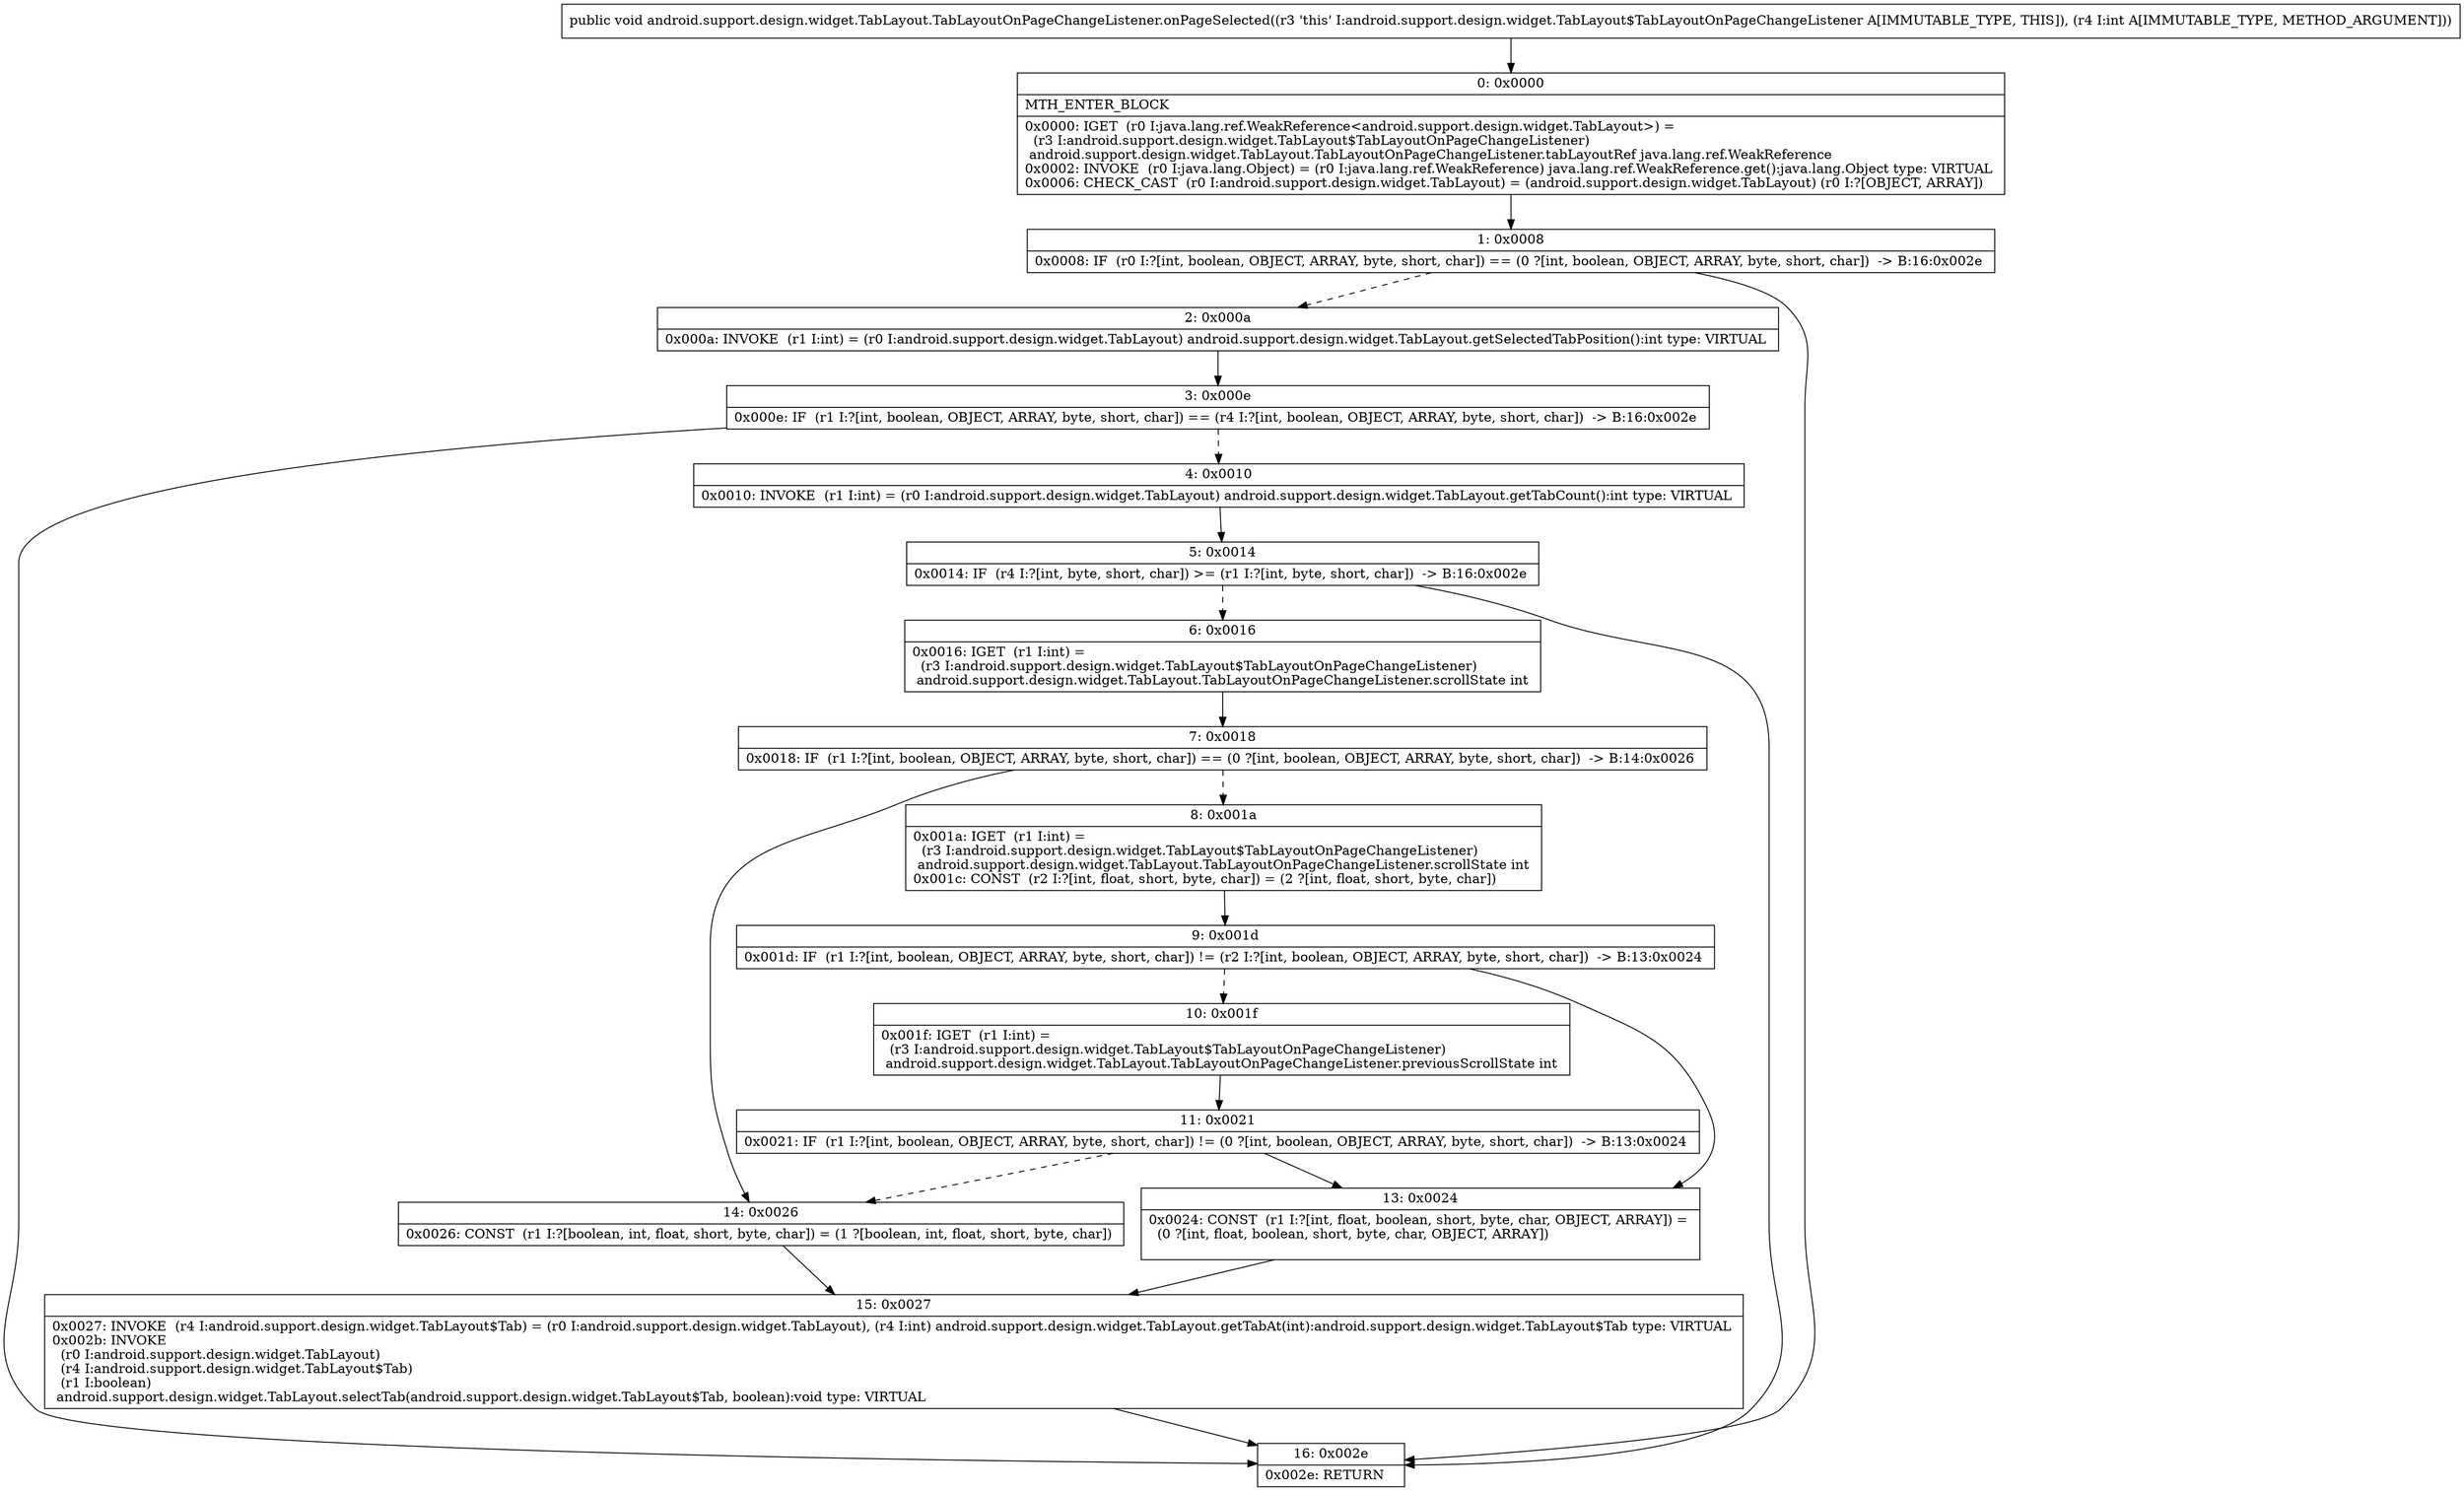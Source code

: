 digraph "CFG forandroid.support.design.widget.TabLayout.TabLayoutOnPageChangeListener.onPageSelected(I)V" {
Node_0 [shape=record,label="{0\:\ 0x0000|MTH_ENTER_BLOCK\l|0x0000: IGET  (r0 I:java.lang.ref.WeakReference\<android.support.design.widget.TabLayout\>) = \l  (r3 I:android.support.design.widget.TabLayout$TabLayoutOnPageChangeListener)\l android.support.design.widget.TabLayout.TabLayoutOnPageChangeListener.tabLayoutRef java.lang.ref.WeakReference \l0x0002: INVOKE  (r0 I:java.lang.Object) = (r0 I:java.lang.ref.WeakReference) java.lang.ref.WeakReference.get():java.lang.Object type: VIRTUAL \l0x0006: CHECK_CAST  (r0 I:android.support.design.widget.TabLayout) = (android.support.design.widget.TabLayout) (r0 I:?[OBJECT, ARRAY]) \l}"];
Node_1 [shape=record,label="{1\:\ 0x0008|0x0008: IF  (r0 I:?[int, boolean, OBJECT, ARRAY, byte, short, char]) == (0 ?[int, boolean, OBJECT, ARRAY, byte, short, char])  \-\> B:16:0x002e \l}"];
Node_2 [shape=record,label="{2\:\ 0x000a|0x000a: INVOKE  (r1 I:int) = (r0 I:android.support.design.widget.TabLayout) android.support.design.widget.TabLayout.getSelectedTabPosition():int type: VIRTUAL \l}"];
Node_3 [shape=record,label="{3\:\ 0x000e|0x000e: IF  (r1 I:?[int, boolean, OBJECT, ARRAY, byte, short, char]) == (r4 I:?[int, boolean, OBJECT, ARRAY, byte, short, char])  \-\> B:16:0x002e \l}"];
Node_4 [shape=record,label="{4\:\ 0x0010|0x0010: INVOKE  (r1 I:int) = (r0 I:android.support.design.widget.TabLayout) android.support.design.widget.TabLayout.getTabCount():int type: VIRTUAL \l}"];
Node_5 [shape=record,label="{5\:\ 0x0014|0x0014: IF  (r4 I:?[int, byte, short, char]) \>= (r1 I:?[int, byte, short, char])  \-\> B:16:0x002e \l}"];
Node_6 [shape=record,label="{6\:\ 0x0016|0x0016: IGET  (r1 I:int) = \l  (r3 I:android.support.design.widget.TabLayout$TabLayoutOnPageChangeListener)\l android.support.design.widget.TabLayout.TabLayoutOnPageChangeListener.scrollState int \l}"];
Node_7 [shape=record,label="{7\:\ 0x0018|0x0018: IF  (r1 I:?[int, boolean, OBJECT, ARRAY, byte, short, char]) == (0 ?[int, boolean, OBJECT, ARRAY, byte, short, char])  \-\> B:14:0x0026 \l}"];
Node_8 [shape=record,label="{8\:\ 0x001a|0x001a: IGET  (r1 I:int) = \l  (r3 I:android.support.design.widget.TabLayout$TabLayoutOnPageChangeListener)\l android.support.design.widget.TabLayout.TabLayoutOnPageChangeListener.scrollState int \l0x001c: CONST  (r2 I:?[int, float, short, byte, char]) = (2 ?[int, float, short, byte, char]) \l}"];
Node_9 [shape=record,label="{9\:\ 0x001d|0x001d: IF  (r1 I:?[int, boolean, OBJECT, ARRAY, byte, short, char]) != (r2 I:?[int, boolean, OBJECT, ARRAY, byte, short, char])  \-\> B:13:0x0024 \l}"];
Node_10 [shape=record,label="{10\:\ 0x001f|0x001f: IGET  (r1 I:int) = \l  (r3 I:android.support.design.widget.TabLayout$TabLayoutOnPageChangeListener)\l android.support.design.widget.TabLayout.TabLayoutOnPageChangeListener.previousScrollState int \l}"];
Node_11 [shape=record,label="{11\:\ 0x0021|0x0021: IF  (r1 I:?[int, boolean, OBJECT, ARRAY, byte, short, char]) != (0 ?[int, boolean, OBJECT, ARRAY, byte, short, char])  \-\> B:13:0x0024 \l}"];
Node_13 [shape=record,label="{13\:\ 0x0024|0x0024: CONST  (r1 I:?[int, float, boolean, short, byte, char, OBJECT, ARRAY]) = \l  (0 ?[int, float, boolean, short, byte, char, OBJECT, ARRAY])\l \l}"];
Node_14 [shape=record,label="{14\:\ 0x0026|0x0026: CONST  (r1 I:?[boolean, int, float, short, byte, char]) = (1 ?[boolean, int, float, short, byte, char]) \l}"];
Node_15 [shape=record,label="{15\:\ 0x0027|0x0027: INVOKE  (r4 I:android.support.design.widget.TabLayout$Tab) = (r0 I:android.support.design.widget.TabLayout), (r4 I:int) android.support.design.widget.TabLayout.getTabAt(int):android.support.design.widget.TabLayout$Tab type: VIRTUAL \l0x002b: INVOKE  \l  (r0 I:android.support.design.widget.TabLayout)\l  (r4 I:android.support.design.widget.TabLayout$Tab)\l  (r1 I:boolean)\l android.support.design.widget.TabLayout.selectTab(android.support.design.widget.TabLayout$Tab, boolean):void type: VIRTUAL \l}"];
Node_16 [shape=record,label="{16\:\ 0x002e|0x002e: RETURN   \l}"];
MethodNode[shape=record,label="{public void android.support.design.widget.TabLayout.TabLayoutOnPageChangeListener.onPageSelected((r3 'this' I:android.support.design.widget.TabLayout$TabLayoutOnPageChangeListener A[IMMUTABLE_TYPE, THIS]), (r4 I:int A[IMMUTABLE_TYPE, METHOD_ARGUMENT])) }"];
MethodNode -> Node_0;
Node_0 -> Node_1;
Node_1 -> Node_2[style=dashed];
Node_1 -> Node_16;
Node_2 -> Node_3;
Node_3 -> Node_4[style=dashed];
Node_3 -> Node_16;
Node_4 -> Node_5;
Node_5 -> Node_6[style=dashed];
Node_5 -> Node_16;
Node_6 -> Node_7;
Node_7 -> Node_8[style=dashed];
Node_7 -> Node_14;
Node_8 -> Node_9;
Node_9 -> Node_10[style=dashed];
Node_9 -> Node_13;
Node_10 -> Node_11;
Node_11 -> Node_13;
Node_11 -> Node_14[style=dashed];
Node_13 -> Node_15;
Node_14 -> Node_15;
Node_15 -> Node_16;
}

